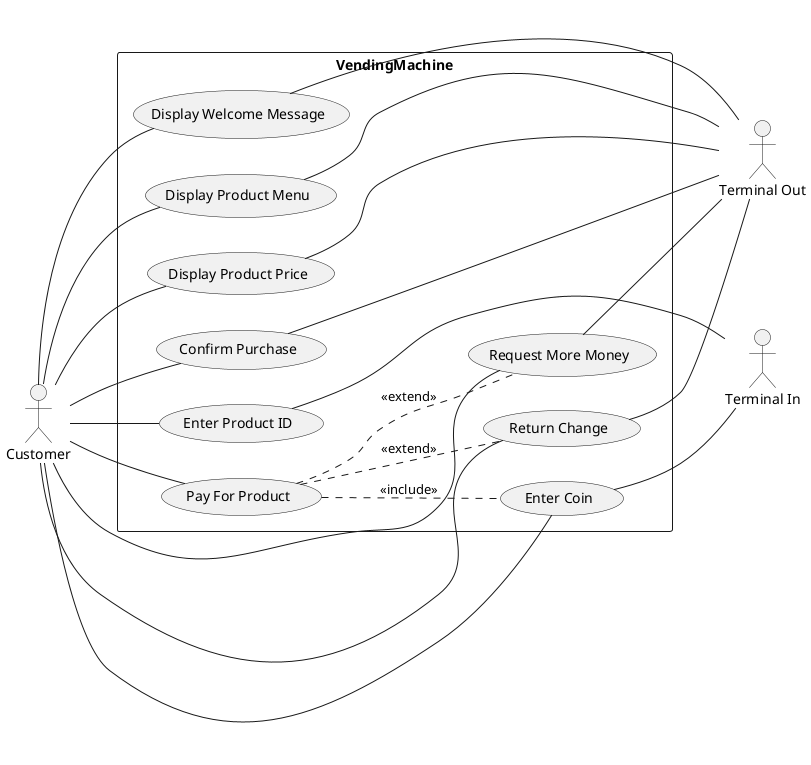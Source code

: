 @startuml

left to right direction

:Customer:
:Terminal Out:
:Terminal In:

rectangle VendingMachine {
    (Display Welcome Message)
    (Display Product Menu)
    (Enter Product ID)
    (Display Product Price)
    (Pay For Product)
    (Enter Coin)
    (Request More Money)
    (Return Change)
    (Confirm Purchase)
}

Customer -- (Display Welcome Message)
(Display Welcome Message) -- :Terminal Out:

Customer -- (Display Product Menu)
(Display Product Menu) -- :Terminal Out:

Customer -- (Enter Product ID)
(Enter Product ID) -- :Terminal In:

Customer -- (Display Product Price)
(Display Product Price) -- :Terminal Out:

Customer -- (Pay For Product)
(Pay For Product) .. (Enter Coin) : <<include>>
(Pay For Product) .. (Request More Money) : <<extend>>
(Pay For Product) .. (Return Change) : <<extend>>

Customer -- (Enter Coin)
(Enter Coin) -- :Terminal In:

Customer -- (Request More Money)
(Request More Money) -- :Terminal Out:

Customer -- (Return Change)
(Return Change) -- :Terminal Out:

Customer -- (Confirm Purchase)
(Confirm Purchase) -- :Terminal Out:

@enduml